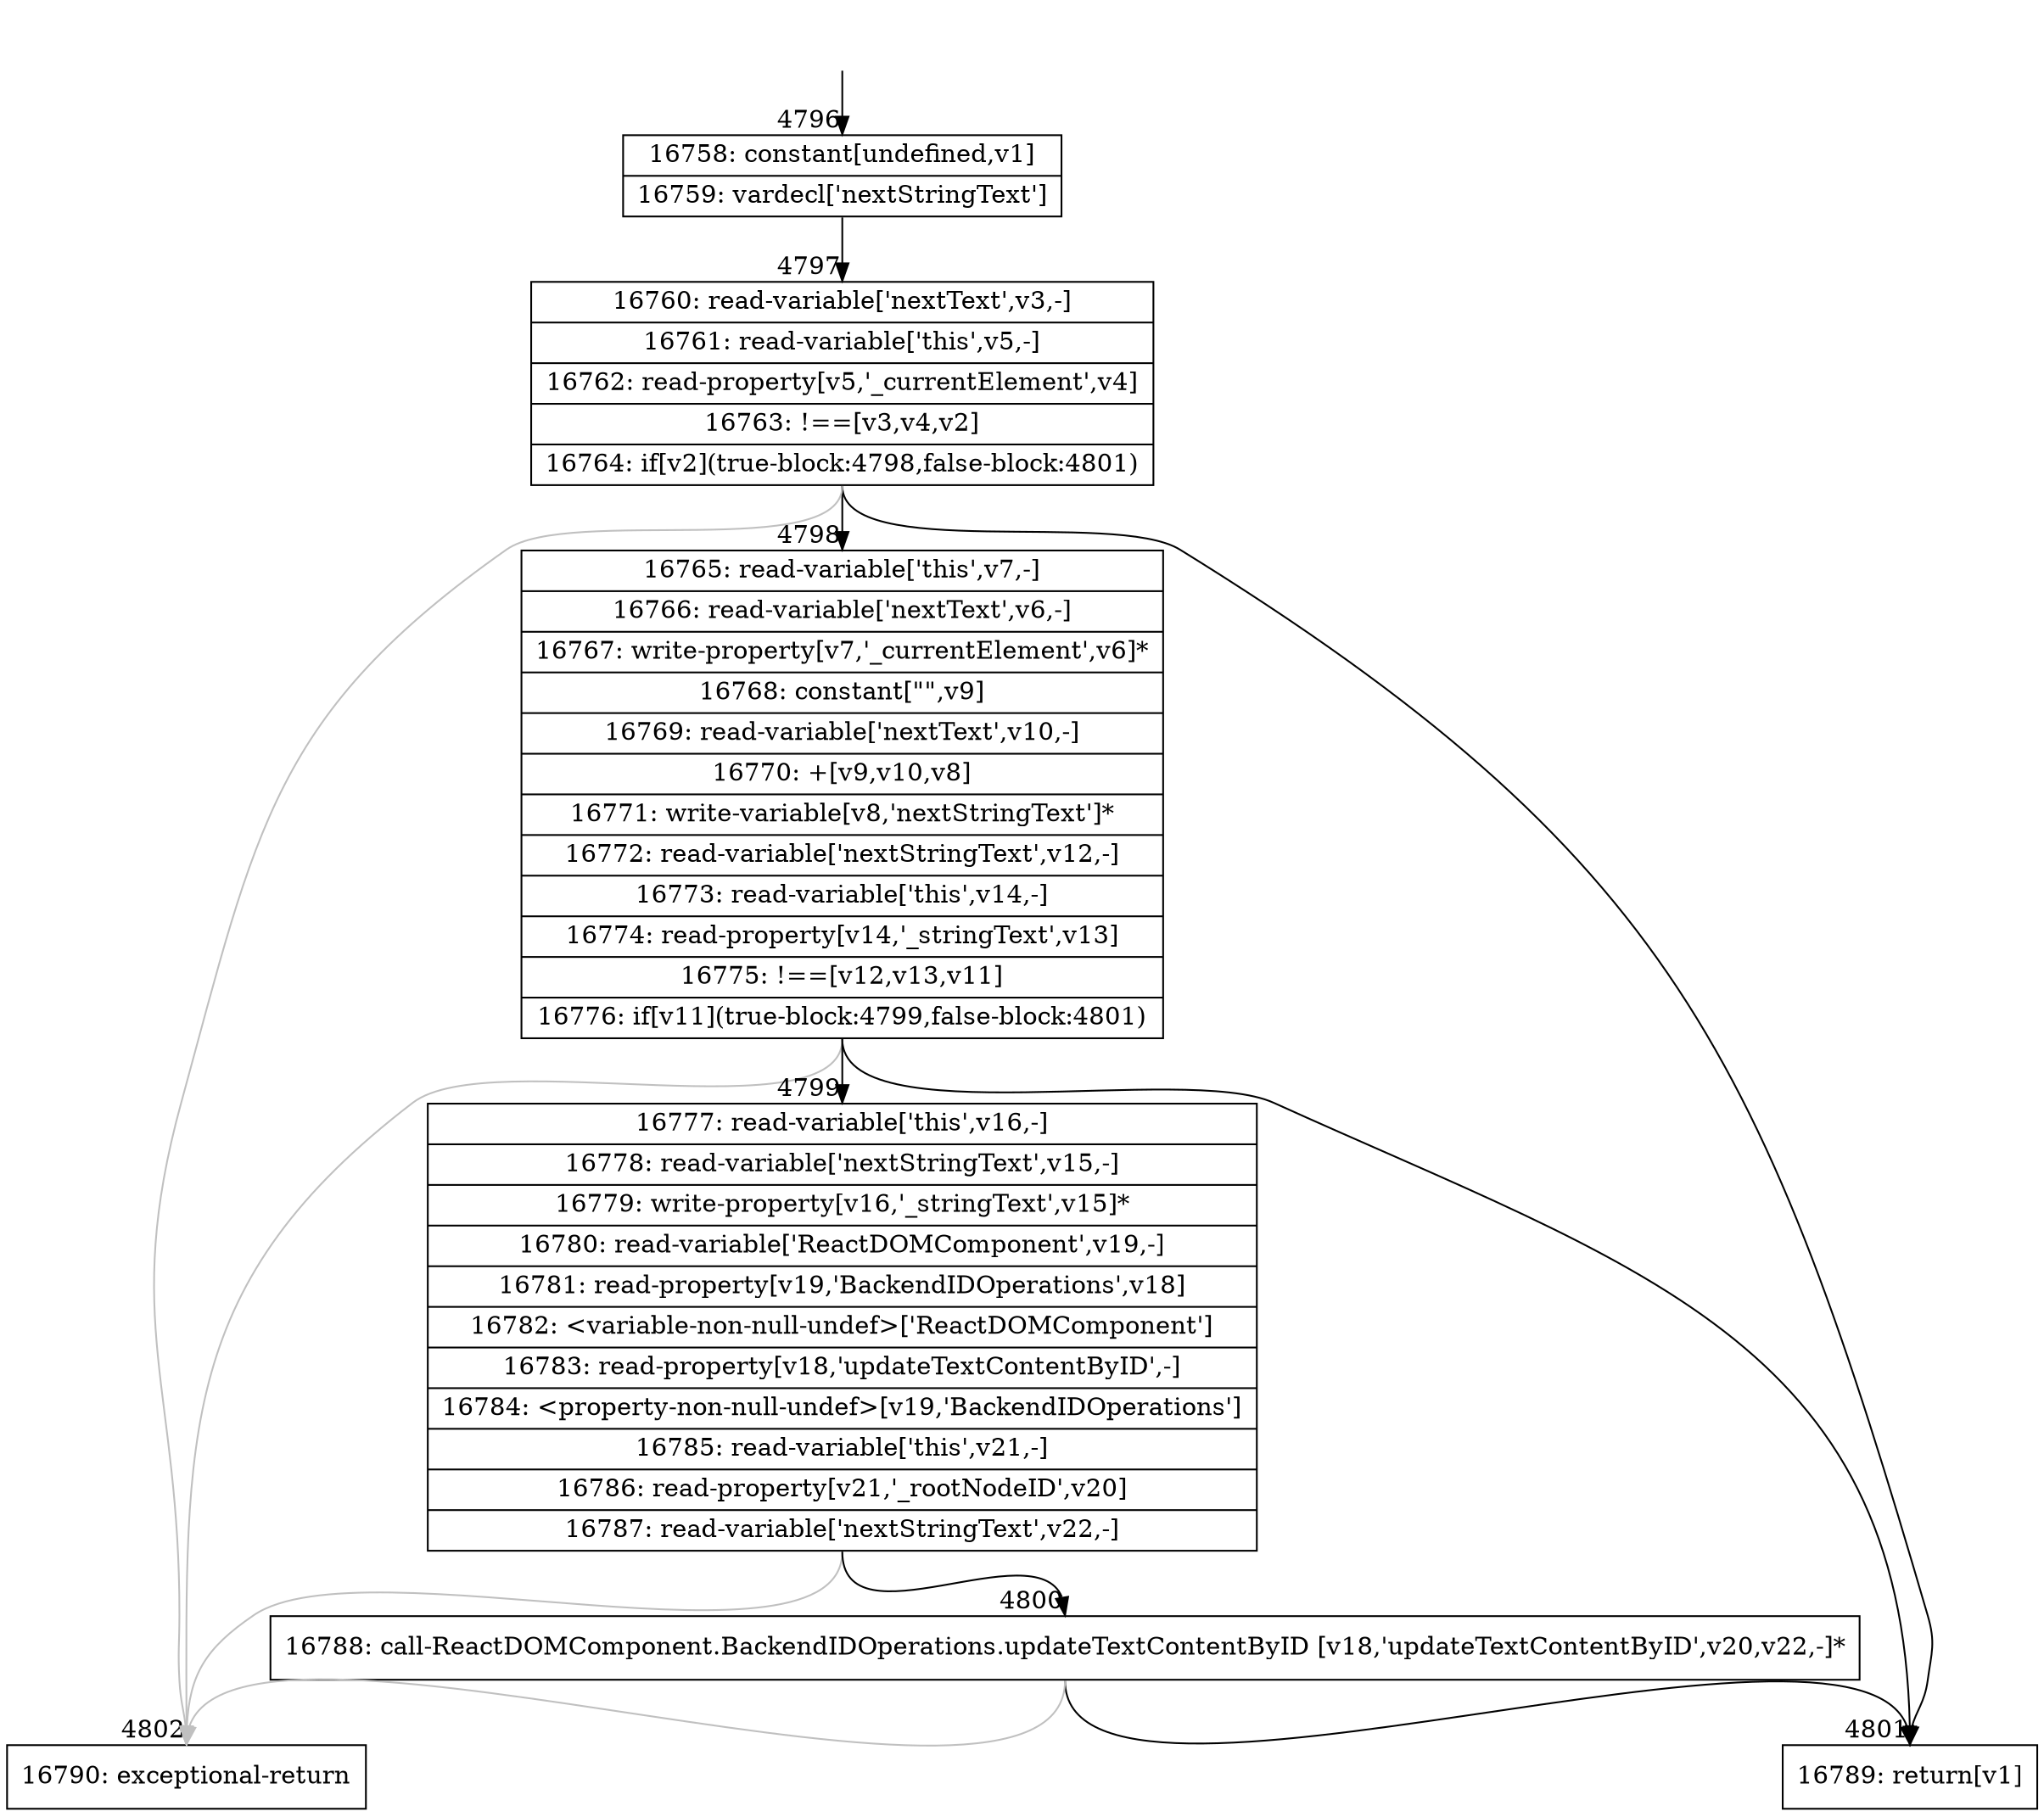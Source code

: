 digraph {
rankdir="TD"
BB_entry325[shape=none,label=""];
BB_entry325 -> BB4796 [tailport=s, headport=n, headlabel="    4796"]
BB4796 [shape=record label="{16758: constant[undefined,v1]|16759: vardecl['nextStringText']}" ] 
BB4796 -> BB4797 [tailport=s, headport=n, headlabel="      4797"]
BB4797 [shape=record label="{16760: read-variable['nextText',v3,-]|16761: read-variable['this',v5,-]|16762: read-property[v5,'_currentElement',v4]|16763: !==[v3,v4,v2]|16764: if[v2](true-block:4798,false-block:4801)}" ] 
BB4797 -> BB4798 [tailport=s, headport=n, headlabel="      4798"]
BB4797 -> BB4801 [tailport=s, headport=n, headlabel="      4801"]
BB4797 -> BB4802 [tailport=s, headport=n, color=gray, headlabel="      4802"]
BB4798 [shape=record label="{16765: read-variable['this',v7,-]|16766: read-variable['nextText',v6,-]|16767: write-property[v7,'_currentElement',v6]*|16768: constant[\"\",v9]|16769: read-variable['nextText',v10,-]|16770: +[v9,v10,v8]|16771: write-variable[v8,'nextStringText']*|16772: read-variable['nextStringText',v12,-]|16773: read-variable['this',v14,-]|16774: read-property[v14,'_stringText',v13]|16775: !==[v12,v13,v11]|16776: if[v11](true-block:4799,false-block:4801)}" ] 
BB4798 -> BB4799 [tailport=s, headport=n, headlabel="      4799"]
BB4798 -> BB4801 [tailport=s, headport=n]
BB4798 -> BB4802 [tailport=s, headport=n, color=gray]
BB4799 [shape=record label="{16777: read-variable['this',v16,-]|16778: read-variable['nextStringText',v15,-]|16779: write-property[v16,'_stringText',v15]*|16780: read-variable['ReactDOMComponent',v19,-]|16781: read-property[v19,'BackendIDOperations',v18]|16782: \<variable-non-null-undef\>['ReactDOMComponent']|16783: read-property[v18,'updateTextContentByID',-]|16784: \<property-non-null-undef\>[v19,'BackendIDOperations']|16785: read-variable['this',v21,-]|16786: read-property[v21,'_rootNodeID',v20]|16787: read-variable['nextStringText',v22,-]}" ] 
BB4799 -> BB4800 [tailport=s, headport=n, headlabel="      4800"]
BB4799 -> BB4802 [tailport=s, headport=n, color=gray]
BB4800 [shape=record label="{16788: call-ReactDOMComponent.BackendIDOperations.updateTextContentByID [v18,'updateTextContentByID',v20,v22,-]*}" ] 
BB4800 -> BB4801 [tailport=s, headport=n]
BB4800 -> BB4802 [tailport=s, headport=n, color=gray]
BB4801 [shape=record label="{16789: return[v1]}" ] 
BB4802 [shape=record label="{16790: exceptional-return}" ] 
//#$~ 8945
}
